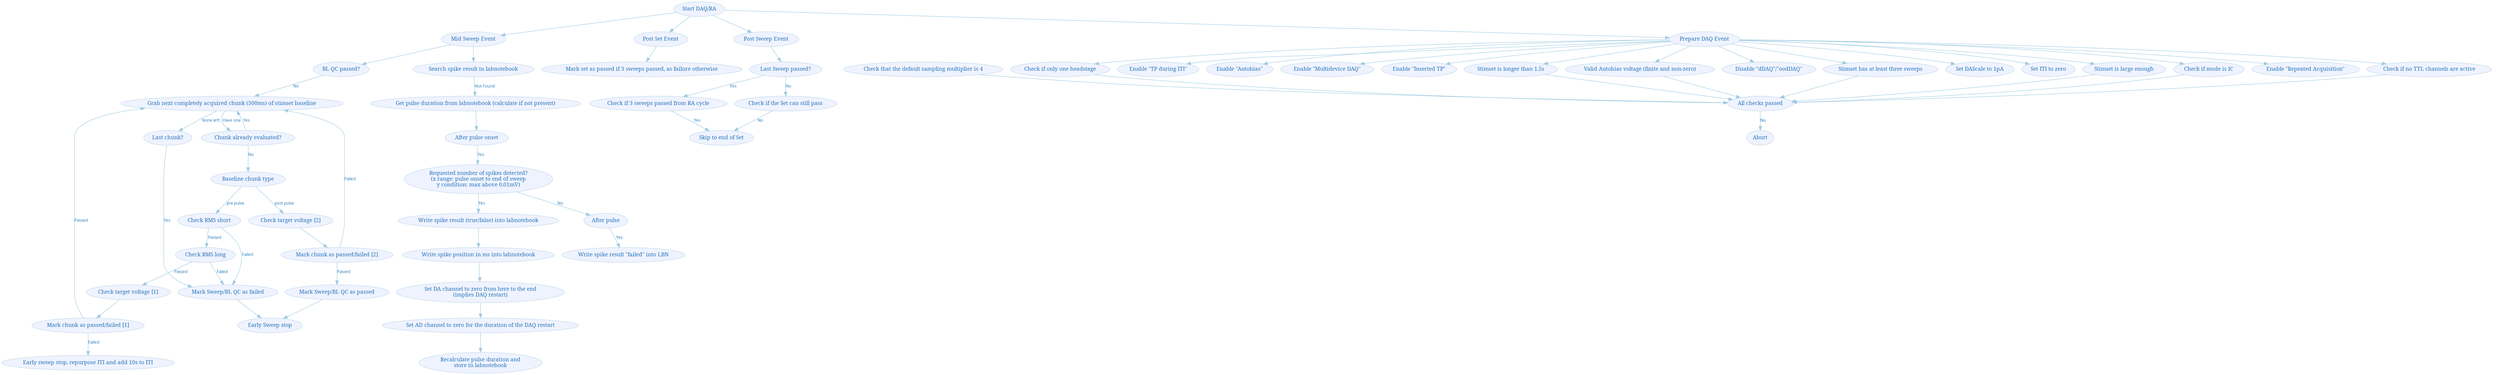 digraph G {
    fontname="sans-serif";
    ratio="0,01";
    center="true";
    compound="true";
    rank="same";
    penwidth="0.1";
    edge [comment="Wildcard edge",
          fontname="sans-serif",
          fontsize=10,
          colorscheme="blues3",
          color=2,
          fontcolor=3];
    node [fontname="serif",
          fontsize=13,
          fillcolor="1",
          colorscheme="blues4",
          color="2",
          fontcolor="4",
          style="filled"];
    "Start DAQ/RA";
    "Mid Sweep Event";
    "Post Set Event";
    "Post Sweep Event";
    "Start DAQ/RA" -> "Prepare DAQ Event";
    "Start DAQ/RA" -> "Post Set Event";
    "Start DAQ/RA" -> "Post Sweep Event";
    subgraph cluster_preDAQ {
        color="invis";
        edge [comment="Wildcard node added automatic in EG."];
        node [comment="Wildcard node added automatic in EG."];
        "Prepare DAQ Event";
        "Check if only one headstage";
        "Enable \"TP during ITI\"";
        "Enable \"Autobias\"";
        "Enable \"Multidevice DAQ\"";
        "Enable \"Inserted TP\"";
        "Stimset is longer than 1.5s";
        "Valid Autobias voltage (finite and non-zero)";
        "Disable \"dDAQ\"/\"oodDAQ\"";
        "Stimset has at least three sweeps";
        "Set DAScale to 1pA";
        "Set ITI to zero";
        "Stimset is large enough";
        "Check if mode is IC";
        "Enable \"Repeated Acquisition\"";
        "Check if no TTL channels are active";
        "Check that the default sampling multiplier is 4";
        "All checks passed";
        "Abort";
        "Prepare DAQ Event" -> "Enable \"Autobias\"";
        "Prepare DAQ Event" -> "Enable \"Inserted TP\"";
        "Prepare DAQ Event" -> "Enable \"TP during ITI\"";
        "Prepare DAQ Event" -> "Valid Autobias voltage (finite and non-zero)";
        "Prepare DAQ Event" -> "Enable \"Multidevice DAQ\"";
        "Prepare DAQ Event" -> "Disable \"dDAQ\"/\"oodDAQ\"";
        "Prepare DAQ Event" -> "Stimset is longer than 1.5s";
        "Prepare DAQ Event" -> "Check if only one headstage";
        "Prepare DAQ Event" -> "Set ITI to zero";
        "Prepare DAQ Event" -> "Set DAScale to 1pA";
        "Prepare DAQ Event" -> "Stimset has at least three sweeps";
        "Prepare DAQ Event" -> "Stimset is large enough";
        "Prepare DAQ Event" -> "Check if mode is IC";
        "Prepare DAQ Event" -> "Enable \"Repeated Acquisition\"";
        "Prepare DAQ Event" -> "Check if no TTL channels are active";
        "Stimset has at least three sweeps" -> "All checks passed";
        "Check if only one headstage" -> "All checks passed";
        "Stimset is longer than 1.5s" -> "All checks passed";
        "Valid Autobias voltage (finite and non-zero)" -> "All checks passed";
        "Stimset is large enough" -> "All checks passed";
        "Check if mode is IC" -> "All checks passed";
        "Check if no TTL channels are active" -> "All checks passed";
        "Check that the default sampling multiplier is 4" -> "All checks passed";
        "All checks passed" -> "Abort"  [label="No"];
    }

    "Start DAQ/RA" -> "Mid Sweep Event";
    "Mark set as passed if 3 sweeps passed, as failure otherwise";
    "Post Set Event" -> "Mark set as passed if 3 sweeps passed, as failure otherwise";
    "Last Sweep passed?";
    "Check if 3 sweeps passed from RA cycle";
    "Skip to end of Set";
    "Post Sweep Event" -> "Last Sweep passed?";
    "Last Sweep passed?" -> "Check if 3 sweeps passed from RA cycle"  [label="Yes"];
    "Check if 3 sweeps passed from RA cycle" -> "Skip to end of Set"  [label="Yes"];
    "Check if the Set can still pass";
    "Last Sweep passed?" -> "Check if the Set can still pass"  [label="No"];
    "Check if the Set can still pass" -> "Skip to end of Set"  [label="No"];
    "BL QC passed?";
    "Mid Sweep Event" -> "BL QC passed?";
    "Grab next completely acquired chunk (500ms) of stimset baseline";
    "BL QC passed?" -> "Grab next completely acquired chunk (500ms) of stimset baseline"  [label="No"];
    "Baseline chunk type";
    "Chunk already evaluated?";
    "Grab next completely acquired chunk (500ms) of stimset baseline" -> "Chunk already evaluated?"  [label="Have one"];
    "Grab next completely acquired chunk (500ms) of stimset baseline" -> "Last chunk?"  [label="None left"];
    "Last chunk?" -> "Mark Sweep/BL QC as failed"  [label="Yes"];
    "Chunk already evaluated?" -> "Grab next completely acquired chunk (500ms) of stimset baseline"  [label="Yes"];
    "Chunk already evaluated?" -> "Baseline chunk type"  [label="No"];
    "Check RMS short";
    "Check RMS long";
    "Check target voltage [1]";
    "Check target voltage [2]";
    "Baseline chunk type" -> "Check RMS short"  [label="pre pulse"];
    "Check RMS short" -> "Check RMS long"  [label="Passed"];
    "Mark Sweep/BL QC as passed";
    "Mark Sweep/BL QC as failed";
    "Check RMS short" -> "Mark Sweep/BL QC as failed"  [label="Failed"];
    "Check RMS long" -> "Mark Sweep/BL QC as failed"  [label="Failed"];
    "Check RMS long" -> "Check target voltage [1]"  [label="Passed"];
    "Mark chunk as passed/failed [1]";
    "Check target voltage [1]" -> "Mark chunk as passed/failed [1]";
    "Early sweep stop, repurpose ITI and add 10s to ITI";
    "Mark chunk as passed/failed [1]" -> "Early sweep stop, repurpose ITI and add 10s to ITI"  [label="Failed"];
    "Baseline chunk type" -> "Check target voltage [2]"  [label="post pulse"];
    "Check target voltage [2]" -> "Mark chunk as passed/failed [2]";
    "Mark chunk as passed/failed [2]" -> "Grab next completely acquired chunk (500ms) of stimset baseline"  [label="Failed"];
    "Mark chunk as passed/failed [2]" -> "Mark Sweep/BL QC as passed"  [label="Passed"];
    "Mark Sweep/BL QC as passed" -> "Early Sweep stop";
    "Mark Sweep/BL QC as failed" -> "Early Sweep stop";
    "Mark chunk as passed/failed [1]" -> "Grab next completely acquired chunk (500ms) of stimset baseline"  [label="Passed"];
    "Search spike result in labnotebook";
    "Search spike result in labnotebook" -> "Get pulse duration from labnotebook (calculate if not present)"  [label="Not Found"];
    "Mid Sweep Event" -> "Search spike result in labnotebook";
    "After pulse onset";
    "Get pulse duration from labnotebook (calculate if not present)" -> "After pulse onset";
    "Requested number of spikes detected?\n(x range: pulse onset to end of sweep\ny condition: max above 0.01mV)";
    "Requested number of spikes detected?\n(x range: pulse onset to end of sweep\ny condition: max above 0.01mV)" -> "After pulse"  [label="No"];
    "After pulse" -> "Write spike result \"failed\" into LBN"  [label="Yes"];
    "After pulse onset" -> "Requested number of spikes detected?\n(x range: pulse onset to end of sweep\ny condition: max above 0.01mV)"  [label="Yes"];
    "Write spike result (true/false) into labnotebook";
    "Requested number of spikes detected?\n(x range: pulse onset to end of sweep\ny condition: max above 0.01mV)" -> "Write spike result (true/false) into labnotebook"  [label="Yes"];
    "Write spike position in ms into labnotebook";
    "Set DA channel to zero from here to the end\n(implies DAQ restart)";
    "Write spike position in ms into labnotebook" -> "Set DA channel to zero from here to the end\n(implies DAQ restart)";
    "Set AD channel to zero for the duration of the DAQ restart";
    "Set DA channel to zero from here to the end\n(implies DAQ restart)" -> "Set AD channel to zero for the duration of the DAQ restart";
    "Recalculate pulse duration and\nstore in labnotebook";
    "Set AD channel to zero for the duration of the DAQ restart" -> "Recalculate pulse duration and\nstore in labnotebook";
    "Write spike result (true/false) into labnotebook" -> "Write spike position in ms into labnotebook";
}
